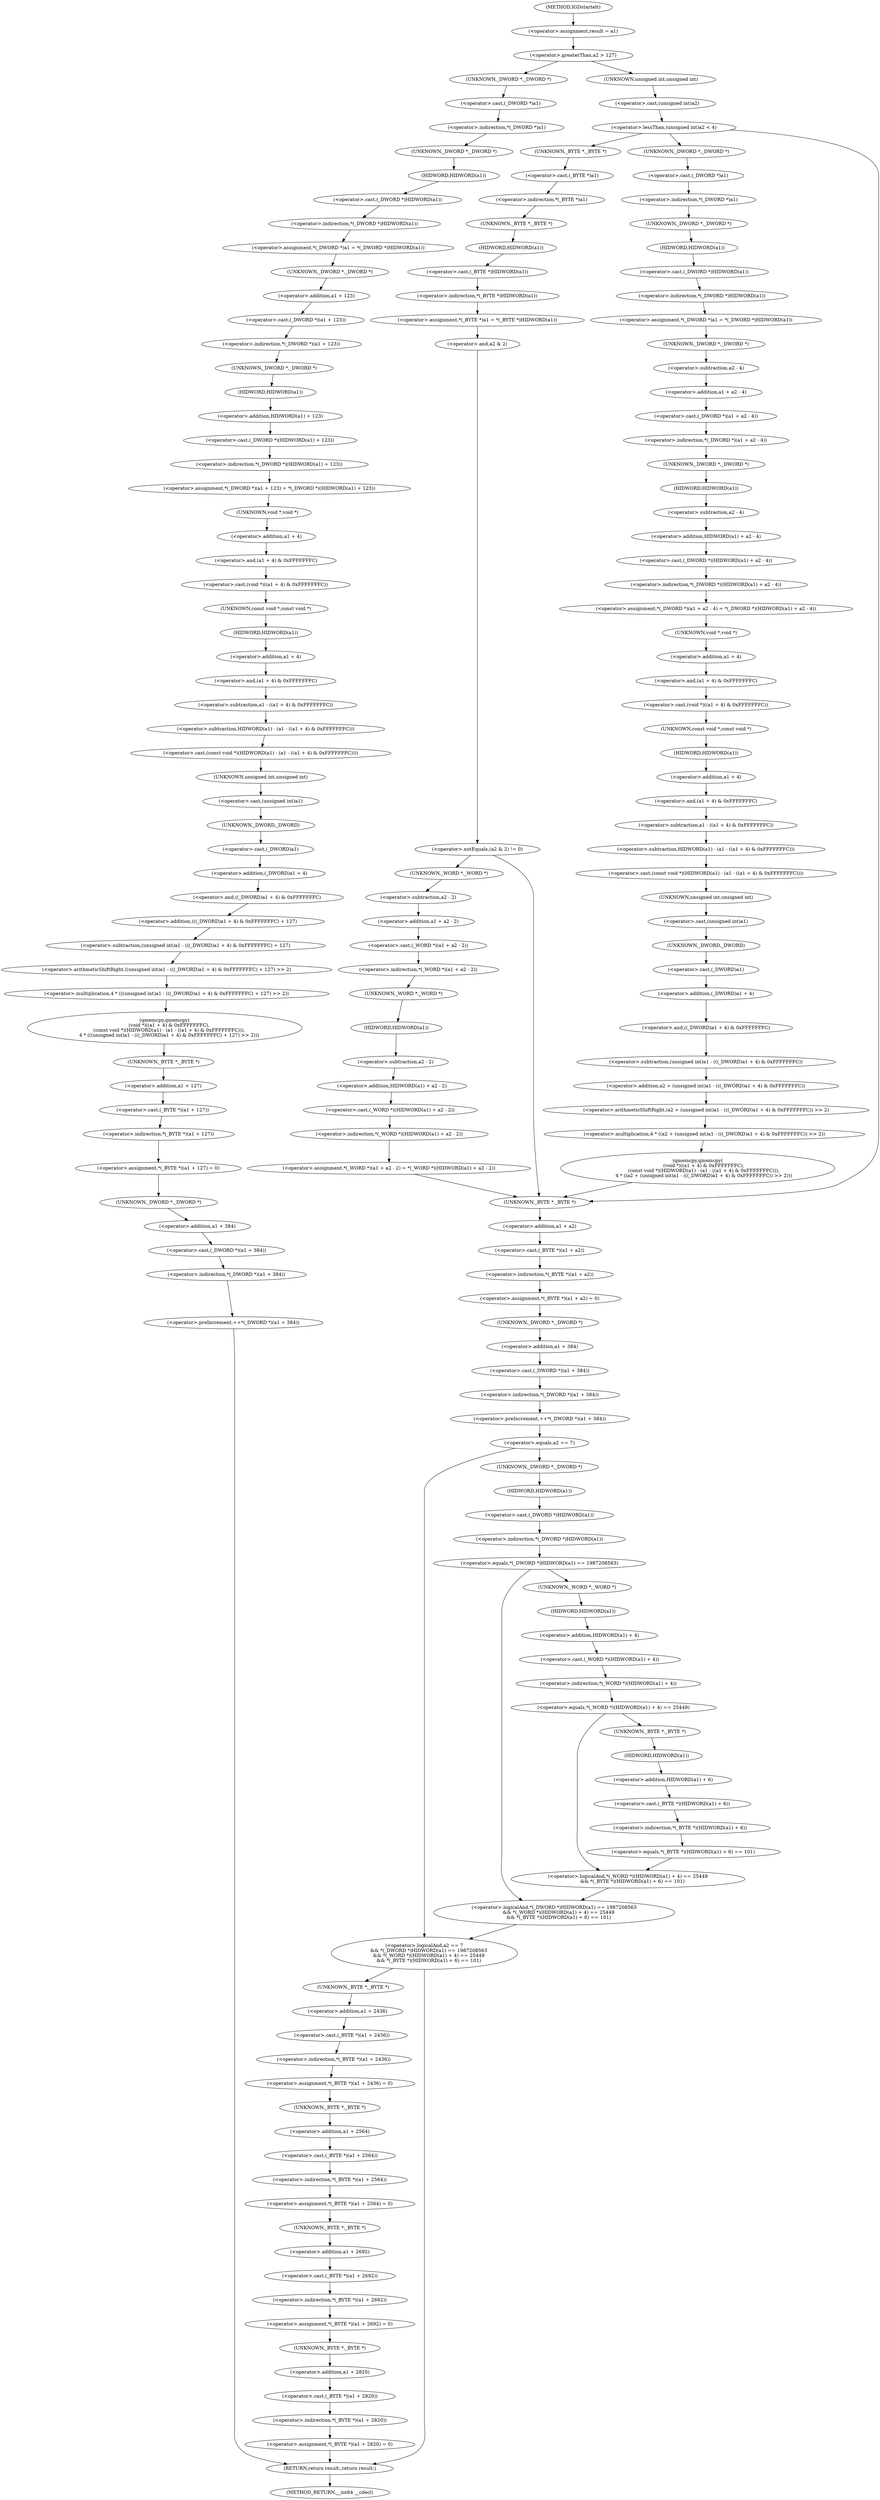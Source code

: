 digraph IGDstartelt {  
"1000107" [label = "(<operator>.assignment,result = a1)" ]
"1000111" [label = "(<operator>.greaterThan,a2 > 127)" ]
"1000115" [label = "(<operator>.assignment,*(_DWORD *)a1 = *(_DWORD *)HIDWORD(a1))" ]
"1000116" [label = "(<operator>.indirection,*(_DWORD *)a1)" ]
"1000117" [label = "(<operator>.cast,(_DWORD *)a1)" ]
"1000118" [label = "(UNKNOWN,_DWORD *,_DWORD *)" ]
"1000120" [label = "(<operator>.indirection,*(_DWORD *)HIDWORD(a1))" ]
"1000121" [label = "(<operator>.cast,(_DWORD *)HIDWORD(a1))" ]
"1000122" [label = "(UNKNOWN,_DWORD *,_DWORD *)" ]
"1000123" [label = "(HIDWORD,HIDWORD(a1))" ]
"1000125" [label = "(<operator>.assignment,*(_DWORD *)(a1 + 123) = *(_DWORD *)(HIDWORD(a1) + 123))" ]
"1000126" [label = "(<operator>.indirection,*(_DWORD *)(a1 + 123))" ]
"1000127" [label = "(<operator>.cast,(_DWORD *)(a1 + 123))" ]
"1000128" [label = "(UNKNOWN,_DWORD *,_DWORD *)" ]
"1000129" [label = "(<operator>.addition,a1 + 123)" ]
"1000132" [label = "(<operator>.indirection,*(_DWORD *)(HIDWORD(a1) + 123))" ]
"1000133" [label = "(<operator>.cast,(_DWORD *)(HIDWORD(a1) + 123))" ]
"1000134" [label = "(UNKNOWN,_DWORD *,_DWORD *)" ]
"1000135" [label = "(<operator>.addition,HIDWORD(a1) + 123)" ]
"1000136" [label = "(HIDWORD,HIDWORD(a1))" ]
"1000139" [label = "(qmemcpy,qmemcpy(\n      (void *)((a1 + 4) & 0xFFFFFFFC),\n      (const void *)(HIDWORD(a1) - (a1 - ((a1 + 4) & 0xFFFFFFFC))),\n      4 * (((unsigned int)a1 - (((_DWORD)a1 + 4) & 0xFFFFFFFC) + 127) >> 2)))" ]
"1000140" [label = "(<operator>.cast,(void *)((a1 + 4) & 0xFFFFFFFC))" ]
"1000141" [label = "(UNKNOWN,void *,void *)" ]
"1000142" [label = "(<operator>.and,(a1 + 4) & 0xFFFFFFFC)" ]
"1000143" [label = "(<operator>.addition,a1 + 4)" ]
"1000147" [label = "(<operator>.cast,(const void *)(HIDWORD(a1) - (a1 - ((a1 + 4) & 0xFFFFFFFC))))" ]
"1000148" [label = "(UNKNOWN,const void *,const void *)" ]
"1000149" [label = "(<operator>.subtraction,HIDWORD(a1) - (a1 - ((a1 + 4) & 0xFFFFFFFC)))" ]
"1000150" [label = "(HIDWORD,HIDWORD(a1))" ]
"1000152" [label = "(<operator>.subtraction,a1 - ((a1 + 4) & 0xFFFFFFFC))" ]
"1000154" [label = "(<operator>.and,(a1 + 4) & 0xFFFFFFFC)" ]
"1000155" [label = "(<operator>.addition,a1 + 4)" ]
"1000159" [label = "(<operator>.multiplication,4 * (((unsigned int)a1 - (((_DWORD)a1 + 4) & 0xFFFFFFFC) + 127) >> 2))" ]
"1000161" [label = "(<operator>.arithmeticShiftRight,((unsigned int)a1 - (((_DWORD)a1 + 4) & 0xFFFFFFFC) + 127) >> 2)" ]
"1000162" [label = "(<operator>.subtraction,(unsigned int)a1 - (((_DWORD)a1 + 4) & 0xFFFFFFFC) + 127)" ]
"1000163" [label = "(<operator>.cast,(unsigned int)a1)" ]
"1000164" [label = "(UNKNOWN,unsigned int,unsigned int)" ]
"1000166" [label = "(<operator>.addition,(((_DWORD)a1 + 4) & 0xFFFFFFFC) + 127)" ]
"1000167" [label = "(<operator>.and,((_DWORD)a1 + 4) & 0xFFFFFFFC)" ]
"1000168" [label = "(<operator>.addition,(_DWORD)a1 + 4)" ]
"1000169" [label = "(<operator>.cast,(_DWORD)a1)" ]
"1000170" [label = "(UNKNOWN,_DWORD,_DWORD)" ]
"1000176" [label = "(<operator>.assignment,*(_BYTE *)(a1 + 127) = 0)" ]
"1000177" [label = "(<operator>.indirection,*(_BYTE *)(a1 + 127))" ]
"1000178" [label = "(<operator>.cast,(_BYTE *)(a1 + 127))" ]
"1000179" [label = "(UNKNOWN,_BYTE *,_BYTE *)" ]
"1000180" [label = "(<operator>.addition,a1 + 127)" ]
"1000184" [label = "(<operator>.preIncrement,++*(_DWORD *)(a1 + 384))" ]
"1000185" [label = "(<operator>.indirection,*(_DWORD *)(a1 + 384))" ]
"1000186" [label = "(<operator>.cast,(_DWORD *)(a1 + 384))" ]
"1000187" [label = "(UNKNOWN,_DWORD *,_DWORD *)" ]
"1000188" [label = "(<operator>.addition,a1 + 384)" ]
"1000194" [label = "(<operator>.lessThan,(unsigned int)a2 < 4)" ]
"1000195" [label = "(<operator>.cast,(unsigned int)a2)" ]
"1000196" [label = "(UNKNOWN,unsigned int,unsigned int)" ]
"1000203" [label = "(<operator>.assignment,*(_BYTE *)a1 = *(_BYTE *)HIDWORD(a1))" ]
"1000204" [label = "(<operator>.indirection,*(_BYTE *)a1)" ]
"1000205" [label = "(<operator>.cast,(_BYTE *)a1)" ]
"1000206" [label = "(UNKNOWN,_BYTE *,_BYTE *)" ]
"1000208" [label = "(<operator>.indirection,*(_BYTE *)HIDWORD(a1))" ]
"1000209" [label = "(<operator>.cast,(_BYTE *)HIDWORD(a1))" ]
"1000210" [label = "(UNKNOWN,_BYTE *,_BYTE *)" ]
"1000211" [label = "(HIDWORD,HIDWORD(a1))" ]
"1000214" [label = "(<operator>.notEquals,(a2 & 2) != 0)" ]
"1000215" [label = "(<operator>.and,a2 & 2)" ]
"1000219" [label = "(<operator>.assignment,*(_WORD *)(a1 + a2 - 2) = *(_WORD *)(HIDWORD(a1) + a2 - 2))" ]
"1000220" [label = "(<operator>.indirection,*(_WORD *)(a1 + a2 - 2))" ]
"1000221" [label = "(<operator>.cast,(_WORD *)(a1 + a2 - 2))" ]
"1000222" [label = "(UNKNOWN,_WORD *,_WORD *)" ]
"1000223" [label = "(<operator>.addition,a1 + a2 - 2)" ]
"1000225" [label = "(<operator>.subtraction,a2 - 2)" ]
"1000228" [label = "(<operator>.indirection,*(_WORD *)(HIDWORD(a1) + a2 - 2))" ]
"1000229" [label = "(<operator>.cast,(_WORD *)(HIDWORD(a1) + a2 - 2))" ]
"1000230" [label = "(UNKNOWN,_WORD *,_WORD *)" ]
"1000231" [label = "(<operator>.addition,HIDWORD(a1) + a2 - 2)" ]
"1000232" [label = "(HIDWORD,HIDWORD(a1))" ]
"1000234" [label = "(<operator>.subtraction,a2 - 2)" ]
"1000239" [label = "(<operator>.assignment,*(_DWORD *)a1 = *(_DWORD *)HIDWORD(a1))" ]
"1000240" [label = "(<operator>.indirection,*(_DWORD *)a1)" ]
"1000241" [label = "(<operator>.cast,(_DWORD *)a1)" ]
"1000242" [label = "(UNKNOWN,_DWORD *,_DWORD *)" ]
"1000244" [label = "(<operator>.indirection,*(_DWORD *)HIDWORD(a1))" ]
"1000245" [label = "(<operator>.cast,(_DWORD *)HIDWORD(a1))" ]
"1000246" [label = "(UNKNOWN,_DWORD *,_DWORD *)" ]
"1000247" [label = "(HIDWORD,HIDWORD(a1))" ]
"1000249" [label = "(<operator>.assignment,*(_DWORD *)(a1 + a2 - 4) = *(_DWORD *)(HIDWORD(a1) + a2 - 4))" ]
"1000250" [label = "(<operator>.indirection,*(_DWORD *)(a1 + a2 - 4))" ]
"1000251" [label = "(<operator>.cast,(_DWORD *)(a1 + a2 - 4))" ]
"1000252" [label = "(UNKNOWN,_DWORD *,_DWORD *)" ]
"1000253" [label = "(<operator>.addition,a1 + a2 - 4)" ]
"1000255" [label = "(<operator>.subtraction,a2 - 4)" ]
"1000258" [label = "(<operator>.indirection,*(_DWORD *)(HIDWORD(a1) + a2 - 4))" ]
"1000259" [label = "(<operator>.cast,(_DWORD *)(HIDWORD(a1) + a2 - 4))" ]
"1000260" [label = "(UNKNOWN,_DWORD *,_DWORD *)" ]
"1000261" [label = "(<operator>.addition,HIDWORD(a1) + a2 - 4)" ]
"1000262" [label = "(HIDWORD,HIDWORD(a1))" ]
"1000264" [label = "(<operator>.subtraction,a2 - 4)" ]
"1000267" [label = "(qmemcpy,qmemcpy(\n        (void *)((a1 + 4) & 0xFFFFFFFC),\n        (const void *)(HIDWORD(a1) - (a1 - ((a1 + 4) & 0xFFFFFFFC))),\n        4 * ((a2 + (unsigned int)a1 - (((_DWORD)a1 + 4) & 0xFFFFFFFC)) >> 2)))" ]
"1000268" [label = "(<operator>.cast,(void *)((a1 + 4) & 0xFFFFFFFC))" ]
"1000269" [label = "(UNKNOWN,void *,void *)" ]
"1000270" [label = "(<operator>.and,(a1 + 4) & 0xFFFFFFFC)" ]
"1000271" [label = "(<operator>.addition,a1 + 4)" ]
"1000275" [label = "(<operator>.cast,(const void *)(HIDWORD(a1) - (a1 - ((a1 + 4) & 0xFFFFFFFC))))" ]
"1000276" [label = "(UNKNOWN,const void *,const void *)" ]
"1000277" [label = "(<operator>.subtraction,HIDWORD(a1) - (a1 - ((a1 + 4) & 0xFFFFFFFC)))" ]
"1000278" [label = "(HIDWORD,HIDWORD(a1))" ]
"1000280" [label = "(<operator>.subtraction,a1 - ((a1 + 4) & 0xFFFFFFFC))" ]
"1000282" [label = "(<operator>.and,(a1 + 4) & 0xFFFFFFFC)" ]
"1000283" [label = "(<operator>.addition,a1 + 4)" ]
"1000287" [label = "(<operator>.multiplication,4 * ((a2 + (unsigned int)a1 - (((_DWORD)a1 + 4) & 0xFFFFFFFC)) >> 2))" ]
"1000289" [label = "(<operator>.arithmeticShiftRight,(a2 + (unsigned int)a1 - (((_DWORD)a1 + 4) & 0xFFFFFFFC)) >> 2)" ]
"1000290" [label = "(<operator>.addition,a2 + (unsigned int)a1 - (((_DWORD)a1 + 4) & 0xFFFFFFFC))" ]
"1000292" [label = "(<operator>.subtraction,(unsigned int)a1 - (((_DWORD)a1 + 4) & 0xFFFFFFFC))" ]
"1000293" [label = "(<operator>.cast,(unsigned int)a1)" ]
"1000294" [label = "(UNKNOWN,unsigned int,unsigned int)" ]
"1000296" [label = "(<operator>.and,((_DWORD)a1 + 4) & 0xFFFFFFFC)" ]
"1000297" [label = "(<operator>.addition,(_DWORD)a1 + 4)" ]
"1000298" [label = "(<operator>.cast,(_DWORD)a1)" ]
"1000299" [label = "(UNKNOWN,_DWORD,_DWORD)" ]
"1000304" [label = "(<operator>.assignment,*(_BYTE *)(a1 + a2) = 0)" ]
"1000305" [label = "(<operator>.indirection,*(_BYTE *)(a1 + a2))" ]
"1000306" [label = "(<operator>.cast,(_BYTE *)(a1 + a2))" ]
"1000307" [label = "(UNKNOWN,_BYTE *,_BYTE *)" ]
"1000308" [label = "(<operator>.addition,a1 + a2)" ]
"1000312" [label = "(<operator>.preIncrement,++*(_DWORD *)(a1 + 384))" ]
"1000313" [label = "(<operator>.indirection,*(_DWORD *)(a1 + 384))" ]
"1000314" [label = "(<operator>.cast,(_DWORD *)(a1 + 384))" ]
"1000315" [label = "(UNKNOWN,_DWORD *,_DWORD *)" ]
"1000316" [label = "(<operator>.addition,a1 + 384)" ]
"1000320" [label = "(<operator>.logicalAnd,a2 == 7\n      && *(_DWORD *)HIDWORD(a1) == 1987208563\n      && *(_WORD *)(HIDWORD(a1) + 4) == 25449\n      && *(_BYTE *)(HIDWORD(a1) + 6) == 101)" ]
"1000321" [label = "(<operator>.equals,a2 == 7)" ]
"1000324" [label = "(<operator>.logicalAnd,*(_DWORD *)HIDWORD(a1) == 1987208563\n      && *(_WORD *)(HIDWORD(a1) + 4) == 25449\n      && *(_BYTE *)(HIDWORD(a1) + 6) == 101)" ]
"1000325" [label = "(<operator>.equals,*(_DWORD *)HIDWORD(a1) == 1987208563)" ]
"1000326" [label = "(<operator>.indirection,*(_DWORD *)HIDWORD(a1))" ]
"1000327" [label = "(<operator>.cast,(_DWORD *)HIDWORD(a1))" ]
"1000328" [label = "(UNKNOWN,_DWORD *,_DWORD *)" ]
"1000329" [label = "(HIDWORD,HIDWORD(a1))" ]
"1000332" [label = "(<operator>.logicalAnd,*(_WORD *)(HIDWORD(a1) + 4) == 25449\n      && *(_BYTE *)(HIDWORD(a1) + 6) == 101)" ]
"1000333" [label = "(<operator>.equals,*(_WORD *)(HIDWORD(a1) + 4) == 25449)" ]
"1000334" [label = "(<operator>.indirection,*(_WORD *)(HIDWORD(a1) + 4))" ]
"1000335" [label = "(<operator>.cast,(_WORD *)(HIDWORD(a1) + 4))" ]
"1000336" [label = "(UNKNOWN,_WORD *,_WORD *)" ]
"1000337" [label = "(<operator>.addition,HIDWORD(a1) + 4)" ]
"1000338" [label = "(HIDWORD,HIDWORD(a1))" ]
"1000342" [label = "(<operator>.equals,*(_BYTE *)(HIDWORD(a1) + 6) == 101)" ]
"1000343" [label = "(<operator>.indirection,*(_BYTE *)(HIDWORD(a1) + 6))" ]
"1000344" [label = "(<operator>.cast,(_BYTE *)(HIDWORD(a1) + 6))" ]
"1000345" [label = "(UNKNOWN,_BYTE *,_BYTE *)" ]
"1000346" [label = "(<operator>.addition,HIDWORD(a1) + 6)" ]
"1000347" [label = "(HIDWORD,HIDWORD(a1))" ]
"1000352" [label = "(<operator>.assignment,*(_BYTE *)(a1 + 2436) = 0)" ]
"1000353" [label = "(<operator>.indirection,*(_BYTE *)(a1 + 2436))" ]
"1000354" [label = "(<operator>.cast,(_BYTE *)(a1 + 2436))" ]
"1000355" [label = "(UNKNOWN,_BYTE *,_BYTE *)" ]
"1000356" [label = "(<operator>.addition,a1 + 2436)" ]
"1000360" [label = "(<operator>.assignment,*(_BYTE *)(a1 + 2564) = 0)" ]
"1000361" [label = "(<operator>.indirection,*(_BYTE *)(a1 + 2564))" ]
"1000362" [label = "(<operator>.cast,(_BYTE *)(a1 + 2564))" ]
"1000363" [label = "(UNKNOWN,_BYTE *,_BYTE *)" ]
"1000364" [label = "(<operator>.addition,a1 + 2564)" ]
"1000368" [label = "(<operator>.assignment,*(_BYTE *)(a1 + 2692) = 0)" ]
"1000369" [label = "(<operator>.indirection,*(_BYTE *)(a1 + 2692))" ]
"1000370" [label = "(<operator>.cast,(_BYTE *)(a1 + 2692))" ]
"1000371" [label = "(UNKNOWN,_BYTE *,_BYTE *)" ]
"1000372" [label = "(<operator>.addition,a1 + 2692)" ]
"1000376" [label = "(<operator>.assignment,*(_BYTE *)(a1 + 2820) = 0)" ]
"1000377" [label = "(<operator>.indirection,*(_BYTE *)(a1 + 2820))" ]
"1000378" [label = "(<operator>.cast,(_BYTE *)(a1 + 2820))" ]
"1000379" [label = "(UNKNOWN,_BYTE *,_BYTE *)" ]
"1000380" [label = "(<operator>.addition,a1 + 2820)" ]
"1000384" [label = "(RETURN,return result;,return result;)" ]
"1000102" [label = "(METHOD,IGDstartelt)" ]
"1000386" [label = "(METHOD_RETURN,__int64 __cdecl)" ]
  "1000107" -> "1000111" 
  "1000111" -> "1000118" 
  "1000111" -> "1000196" 
  "1000115" -> "1000128" 
  "1000116" -> "1000122" 
  "1000117" -> "1000116" 
  "1000118" -> "1000117" 
  "1000120" -> "1000115" 
  "1000121" -> "1000120" 
  "1000122" -> "1000123" 
  "1000123" -> "1000121" 
  "1000125" -> "1000141" 
  "1000126" -> "1000134" 
  "1000127" -> "1000126" 
  "1000128" -> "1000129" 
  "1000129" -> "1000127" 
  "1000132" -> "1000125" 
  "1000133" -> "1000132" 
  "1000134" -> "1000136" 
  "1000135" -> "1000133" 
  "1000136" -> "1000135" 
  "1000139" -> "1000179" 
  "1000140" -> "1000148" 
  "1000141" -> "1000143" 
  "1000142" -> "1000140" 
  "1000143" -> "1000142" 
  "1000147" -> "1000164" 
  "1000148" -> "1000150" 
  "1000149" -> "1000147" 
  "1000150" -> "1000155" 
  "1000152" -> "1000149" 
  "1000154" -> "1000152" 
  "1000155" -> "1000154" 
  "1000159" -> "1000139" 
  "1000161" -> "1000159" 
  "1000162" -> "1000161" 
  "1000163" -> "1000170" 
  "1000164" -> "1000163" 
  "1000166" -> "1000162" 
  "1000167" -> "1000166" 
  "1000168" -> "1000167" 
  "1000169" -> "1000168" 
  "1000170" -> "1000169" 
  "1000176" -> "1000187" 
  "1000177" -> "1000176" 
  "1000178" -> "1000177" 
  "1000179" -> "1000180" 
  "1000180" -> "1000178" 
  "1000184" -> "1000384" 
  "1000185" -> "1000184" 
  "1000186" -> "1000185" 
  "1000187" -> "1000188" 
  "1000188" -> "1000186" 
  "1000194" -> "1000242" 
  "1000194" -> "1000206" 
  "1000194" -> "1000307" 
  "1000195" -> "1000194" 
  "1000196" -> "1000195" 
  "1000203" -> "1000215" 
  "1000204" -> "1000210" 
  "1000205" -> "1000204" 
  "1000206" -> "1000205" 
  "1000208" -> "1000203" 
  "1000209" -> "1000208" 
  "1000210" -> "1000211" 
  "1000211" -> "1000209" 
  "1000214" -> "1000222" 
  "1000214" -> "1000307" 
  "1000215" -> "1000214" 
  "1000219" -> "1000307" 
  "1000220" -> "1000230" 
  "1000221" -> "1000220" 
  "1000222" -> "1000225" 
  "1000223" -> "1000221" 
  "1000225" -> "1000223" 
  "1000228" -> "1000219" 
  "1000229" -> "1000228" 
  "1000230" -> "1000232" 
  "1000231" -> "1000229" 
  "1000232" -> "1000234" 
  "1000234" -> "1000231" 
  "1000239" -> "1000252" 
  "1000240" -> "1000246" 
  "1000241" -> "1000240" 
  "1000242" -> "1000241" 
  "1000244" -> "1000239" 
  "1000245" -> "1000244" 
  "1000246" -> "1000247" 
  "1000247" -> "1000245" 
  "1000249" -> "1000269" 
  "1000250" -> "1000260" 
  "1000251" -> "1000250" 
  "1000252" -> "1000255" 
  "1000253" -> "1000251" 
  "1000255" -> "1000253" 
  "1000258" -> "1000249" 
  "1000259" -> "1000258" 
  "1000260" -> "1000262" 
  "1000261" -> "1000259" 
  "1000262" -> "1000264" 
  "1000264" -> "1000261" 
  "1000267" -> "1000307" 
  "1000268" -> "1000276" 
  "1000269" -> "1000271" 
  "1000270" -> "1000268" 
  "1000271" -> "1000270" 
  "1000275" -> "1000294" 
  "1000276" -> "1000278" 
  "1000277" -> "1000275" 
  "1000278" -> "1000283" 
  "1000280" -> "1000277" 
  "1000282" -> "1000280" 
  "1000283" -> "1000282" 
  "1000287" -> "1000267" 
  "1000289" -> "1000287" 
  "1000290" -> "1000289" 
  "1000292" -> "1000290" 
  "1000293" -> "1000299" 
  "1000294" -> "1000293" 
  "1000296" -> "1000292" 
  "1000297" -> "1000296" 
  "1000298" -> "1000297" 
  "1000299" -> "1000298" 
  "1000304" -> "1000315" 
  "1000305" -> "1000304" 
  "1000306" -> "1000305" 
  "1000307" -> "1000308" 
  "1000308" -> "1000306" 
  "1000312" -> "1000321" 
  "1000313" -> "1000312" 
  "1000314" -> "1000313" 
  "1000315" -> "1000316" 
  "1000316" -> "1000314" 
  "1000320" -> "1000355" 
  "1000320" -> "1000384" 
  "1000321" -> "1000328" 
  "1000321" -> "1000320" 
  "1000324" -> "1000320" 
  "1000325" -> "1000336" 
  "1000325" -> "1000324" 
  "1000326" -> "1000325" 
  "1000327" -> "1000326" 
  "1000328" -> "1000329" 
  "1000329" -> "1000327" 
  "1000332" -> "1000324" 
  "1000333" -> "1000345" 
  "1000333" -> "1000332" 
  "1000334" -> "1000333" 
  "1000335" -> "1000334" 
  "1000336" -> "1000338" 
  "1000337" -> "1000335" 
  "1000338" -> "1000337" 
  "1000342" -> "1000332" 
  "1000343" -> "1000342" 
  "1000344" -> "1000343" 
  "1000345" -> "1000347" 
  "1000346" -> "1000344" 
  "1000347" -> "1000346" 
  "1000352" -> "1000363" 
  "1000353" -> "1000352" 
  "1000354" -> "1000353" 
  "1000355" -> "1000356" 
  "1000356" -> "1000354" 
  "1000360" -> "1000371" 
  "1000361" -> "1000360" 
  "1000362" -> "1000361" 
  "1000363" -> "1000364" 
  "1000364" -> "1000362" 
  "1000368" -> "1000379" 
  "1000369" -> "1000368" 
  "1000370" -> "1000369" 
  "1000371" -> "1000372" 
  "1000372" -> "1000370" 
  "1000376" -> "1000384" 
  "1000377" -> "1000376" 
  "1000378" -> "1000377" 
  "1000379" -> "1000380" 
  "1000380" -> "1000378" 
  "1000384" -> "1000386" 
  "1000102" -> "1000107" 
}
